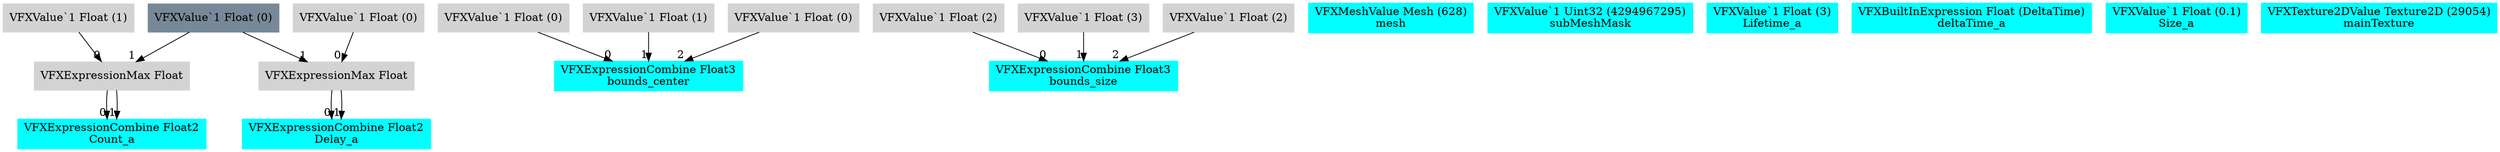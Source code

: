 digraph G {
node0 [shape="box" color="cyan" style="filled" label="VFXExpressionCombine Float2
Count_a"]
node1 [shape="box" color="lightgray" style="filled" label="VFXExpressionMax Float"]
node2 [shape="box" color="lightgray" style="filled" label="VFXValue`1 Float (1)"]
node3 [shape="box" color="lightslategray" style="filled" label="VFXValue`1 Float (0)"]
node4 [shape="box" color="cyan" style="filled" label="VFXExpressionCombine Float2
Delay_a"]
node5 [shape="box" color="lightgray" style="filled" label="VFXExpressionMax Float"]
node6 [shape="box" color="lightgray" style="filled" label="VFXValue`1 Float (0)"]
node7 [shape="box" color="cyan" style="filled" label="VFXExpressionCombine Float3
bounds_center"]
node8 [shape="box" color="lightgray" style="filled" label="VFXValue`1 Float (0)"]
node9 [shape="box" color="lightgray" style="filled" label="VFXValue`1 Float (1)"]
node10 [shape="box" color="lightgray" style="filled" label="VFXValue`1 Float (0)"]
node11 [shape="box" color="cyan" style="filled" label="VFXExpressionCombine Float3
bounds_size"]
node12 [shape="box" color="lightgray" style="filled" label="VFXValue`1 Float (2)"]
node13 [shape="box" color="lightgray" style="filled" label="VFXValue`1 Float (3)"]
node14 [shape="box" color="lightgray" style="filled" label="VFXValue`1 Float (2)"]
node15 [shape="box" color="cyan" style="filled" label="VFXMeshValue Mesh (628)
mesh"]
node16 [shape="box" color="cyan" style="filled" label="VFXValue`1 Uint32 (4294967295)
subMeshMask"]
node17 [shape="box" color="cyan" style="filled" label="VFXValue`1 Float (3)
Lifetime_a"]
node18 [shape="box" color="cyan" style="filled" label="VFXBuiltInExpression Float (DeltaTime)
deltaTime_a"]
node19 [shape="box" color="cyan" style="filled" label="VFXValue`1 Float (0.1)
Size_a"]
node20 [shape="box" color="cyan" style="filled" label="VFXTexture2DValue Texture2D (29054)
mainTexture"]
node1 -> node0 [headlabel="0"]
node1 -> node0 [headlabel="1"]
node2 -> node1 [headlabel="0"]
node3 -> node1 [headlabel="1"]
node5 -> node4 [headlabel="0"]
node5 -> node4 [headlabel="1"]
node6 -> node5 [headlabel="0"]
node3 -> node5 [headlabel="1"]
node8 -> node7 [headlabel="0"]
node9 -> node7 [headlabel="1"]
node10 -> node7 [headlabel="2"]
node12 -> node11 [headlabel="0"]
node13 -> node11 [headlabel="1"]
node14 -> node11 [headlabel="2"]
}
